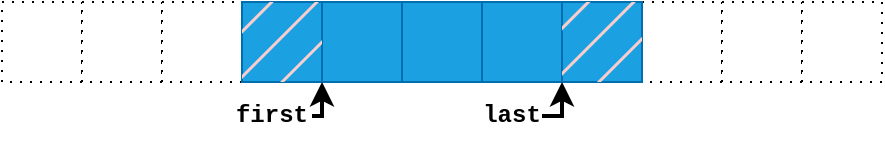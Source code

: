 <mxfile version="20.3.0" type="device"><diagram id="Rxl0bdoWRFKKsVsJD3ad" name="Page-1"><mxGraphModel dx="764" dy="529" grid="1" gridSize="10" guides="1" tooltips="1" connect="1" arrows="1" fold="1" page="1" pageScale="1" pageWidth="850" pageHeight="1100" math="0" shadow="0"><root><mxCell id="0"/><mxCell id="1" parent="0"/><mxCell id="cknXreY4X8YXMRJsbq-d-22" value="" style="group" vertex="1" connectable="0" parent="1"><mxGeometry x="120" y="120" width="120" height="40" as="geometry"/></mxCell><mxCell id="cknXreY4X8YXMRJsbq-d-19" value="" style="rounded=0;whiteSpace=wrap;html=1;dashed=1;dashPattern=1 4;" vertex="1" parent="cknXreY4X8YXMRJsbq-d-22"><mxGeometry width="40" height="40" as="geometry"/></mxCell><mxCell id="cknXreY4X8YXMRJsbq-d-20" value="" style="rounded=0;whiteSpace=wrap;html=1;dashed=1;dashPattern=1 4;" vertex="1" parent="cknXreY4X8YXMRJsbq-d-22"><mxGeometry x="40" width="40" height="40" as="geometry"/></mxCell><mxCell id="cknXreY4X8YXMRJsbq-d-21" value="" style="rounded=0;whiteSpace=wrap;html=1;dashed=1;dashPattern=1 4;" vertex="1" parent="cknXreY4X8YXMRJsbq-d-22"><mxGeometry x="80" width="40" height="40" as="geometry"/></mxCell><mxCell id="cknXreY4X8YXMRJsbq-d-6" value="" style="group" vertex="1" connectable="0" parent="1"><mxGeometry x="240" y="120" width="200" height="50" as="geometry"/></mxCell><mxCell id="cknXreY4X8YXMRJsbq-d-1" value="" style="rounded=0;whiteSpace=wrap;html=1;fillColor=#1ba1e2;fontColor=#ffffff;strokeColor=#006EAF;fillStyle=auto;" vertex="1" parent="cknXreY4X8YXMRJsbq-d-6"><mxGeometry width="40" height="40" as="geometry"/></mxCell><mxCell id="cknXreY4X8YXMRJsbq-d-2" value="" style="rounded=0;whiteSpace=wrap;html=1;fillColor=#1ba1e2;fontColor=#ffffff;strokeColor=#006EAF;" vertex="1" parent="cknXreY4X8YXMRJsbq-d-6"><mxGeometry x="40" width="40" height="40" as="geometry"/></mxCell><mxCell id="cknXreY4X8YXMRJsbq-d-3" value="" style="rounded=0;whiteSpace=wrap;html=1;fillColor=#1ba1e2;fontColor=#ffffff;strokeColor=#006EAF;" vertex="1" parent="cknXreY4X8YXMRJsbq-d-6"><mxGeometry x="80" width="40" height="40" as="geometry"/></mxCell><mxCell id="cknXreY4X8YXMRJsbq-d-4" value="" style="rounded=0;whiteSpace=wrap;html=1;fillColor=#1ba1e2;fontColor=#ffffff;strokeColor=#006EAF;" vertex="1" parent="cknXreY4X8YXMRJsbq-d-6"><mxGeometry x="120" width="40" height="40" as="geometry"/></mxCell><mxCell id="cknXreY4X8YXMRJsbq-d-23" value="" style="group" vertex="1" connectable="0" parent="cknXreY4X8YXMRJsbq-d-6"><mxGeometry x="200" width="120" height="40" as="geometry"/></mxCell><mxCell id="cknXreY4X8YXMRJsbq-d-24" value="" style="rounded=0;whiteSpace=wrap;html=1;dashed=1;dashPattern=1 4;fillColor=default;strokeColor=default;" vertex="1" parent="cknXreY4X8YXMRJsbq-d-23"><mxGeometry width="40" height="40" as="geometry"/></mxCell><mxCell id="cknXreY4X8YXMRJsbq-d-25" value="" style="rounded=0;whiteSpace=wrap;html=1;dashed=1;dashPattern=1 4;" vertex="1" parent="cknXreY4X8YXMRJsbq-d-23"><mxGeometry x="40" width="40" height="40" as="geometry"/></mxCell><mxCell id="cknXreY4X8YXMRJsbq-d-26" value="" style="rounded=0;whiteSpace=wrap;html=1;dashed=1;dashPattern=1 4;" vertex="1" parent="cknXreY4X8YXMRJsbq-d-23"><mxGeometry x="80" width="40" height="40" as="geometry"/></mxCell><mxCell id="cknXreY4X8YXMRJsbq-d-5" value="" style="rounded=0;whiteSpace=wrap;html=1;fillColor=#1ba1e2;fontColor=#ffffff;strokeColor=#006EAF;fillStyle=auto;" vertex="1" parent="cknXreY4X8YXMRJsbq-d-6"><mxGeometry x="160" width="40" height="40" as="geometry"/></mxCell><mxCell id="cknXreY4X8YXMRJsbq-d-31" value="" style="rounded=0;whiteSpace=wrap;html=1;fillColor=#f8cecc;strokeColor=none;fillStyle=hatch;" vertex="1" parent="cknXreY4X8YXMRJsbq-d-6"><mxGeometry x="160" width="40" height="40" as="geometry"/></mxCell><mxCell id="cknXreY4X8YXMRJsbq-d-32" value="" style="rounded=0;whiteSpace=wrap;html=1;fillColor=#f8cecc;strokeColor=none;fillStyle=hatch;" vertex="1" parent="cknXreY4X8YXMRJsbq-d-6"><mxGeometry width="40" height="40" as="geometry"/></mxCell><mxCell id="cknXreY4X8YXMRJsbq-d-29" style="edgeStyle=orthogonalEdgeStyle;rounded=0;orthogonalLoop=1;jettySize=auto;html=1;exitX=1;exitY=0.5;exitDx=0;exitDy=0;entryX=0;entryY=1;entryDx=0;entryDy=0;fontFamily=Courier New;strokeWidth=2;" edge="1" parent="1" source="cknXreY4X8YXMRJsbq-d-27" target="cknXreY4X8YXMRJsbq-d-2"><mxGeometry relative="1" as="geometry"><mxPoint x="285" y="160" as="targetPoint"/></mxGeometry></mxCell><mxCell id="cknXreY4X8YXMRJsbq-d-27" value="first" style="text;html=1;strokeColor=none;fillColor=none;align=center;verticalAlign=middle;whiteSpace=wrap;rounded=0;dashed=1;dashPattern=1 4;fontFamily=Courier New;fontStyle=1" vertex="1" parent="1"><mxGeometry x="235" y="162" width="40" height="30" as="geometry"/></mxCell><mxCell id="cknXreY4X8YXMRJsbq-d-30" style="edgeStyle=orthogonalEdgeStyle;rounded=0;orthogonalLoop=1;jettySize=auto;html=1;exitX=1;exitY=0.5;exitDx=0;exitDy=0;entryX=0;entryY=1;entryDx=0;entryDy=0;fontFamily=Courier New;strokeWidth=2;" edge="1" parent="1" source="cknXreY4X8YXMRJsbq-d-28" target="cknXreY4X8YXMRJsbq-d-5"><mxGeometry relative="1" as="geometry"><mxPoint x="400" y="160" as="targetPoint"/></mxGeometry></mxCell><mxCell id="cknXreY4X8YXMRJsbq-d-28" value="last" style="text;html=1;strokeColor=none;fillColor=none;align=center;verticalAlign=middle;whiteSpace=wrap;rounded=0;dashed=1;dashPattern=1 4;fontFamily=Courier New;fontStyle=1" vertex="1" parent="1"><mxGeometry x="360" y="162" width="30" height="30" as="geometry"/></mxCell></root></mxGraphModel></diagram></mxfile>